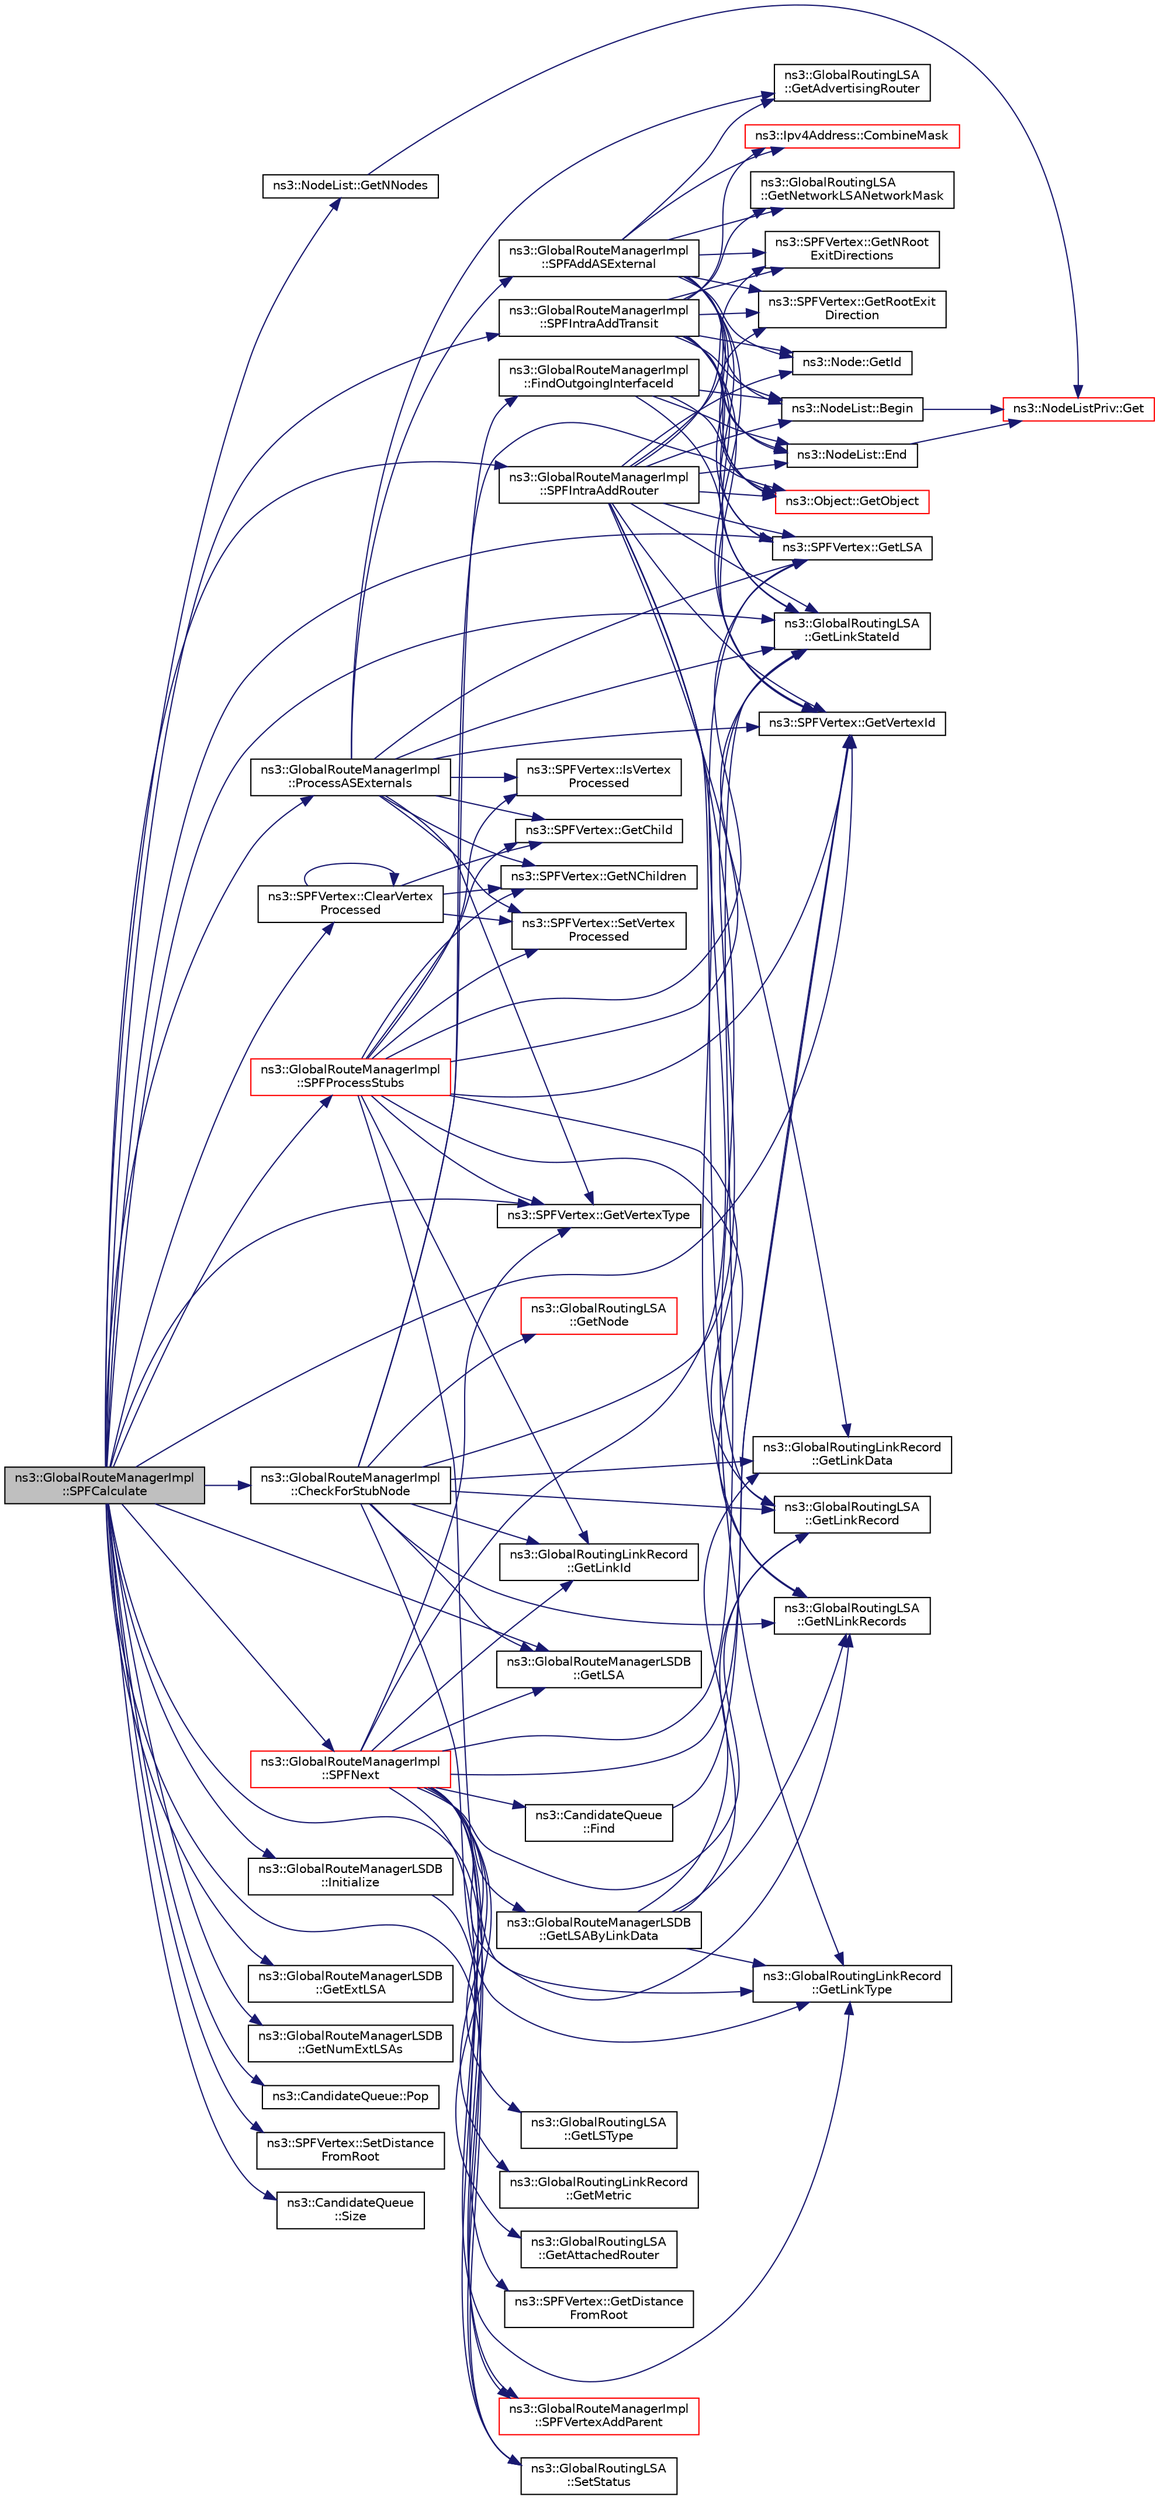 digraph "ns3::GlobalRouteManagerImpl::SPFCalculate"
{
 // LATEX_PDF_SIZE
  edge [fontname="Helvetica",fontsize="10",labelfontname="Helvetica",labelfontsize="10"];
  node [fontname="Helvetica",fontsize="10",shape=record];
  rankdir="LR";
  Node1 [label="ns3::GlobalRouteManagerImpl\l::SPFCalculate",height=0.2,width=0.4,color="black", fillcolor="grey75", style="filled", fontcolor="black",tooltip="Calculate the shortest path first (SPF) tree."];
  Node1 -> Node2 [color="midnightblue",fontsize="10",style="solid",fontname="Helvetica"];
  Node2 [label="ns3::GlobalRouteManagerImpl\l::CheckForStubNode",height=0.2,width=0.4,color="black", fillcolor="white", style="filled",URL="$classns3_1_1_global_route_manager_impl.html#a84085f1fc0b4d7c9d18bf0145df3e01c",tooltip="Test if a node is a stub, from an OSPF sense."];
  Node2 -> Node3 [color="midnightblue",fontsize="10",style="solid",fontname="Helvetica"];
  Node3 [label="ns3::GlobalRouteManagerImpl\l::FindOutgoingInterfaceId",height=0.2,width=0.4,color="black", fillcolor="white", style="filled",URL="$classns3_1_1_global_route_manager_impl.html#a55b3c7bf042d95de52cf56cc6699dc9a",tooltip="Return the interface number corresponding to a given IP address and mask."];
  Node3 -> Node4 [color="midnightblue",fontsize="10",style="solid",fontname="Helvetica"];
  Node4 [label="ns3::NodeList::Begin",height=0.2,width=0.4,color="black", fillcolor="white", style="filled",URL="$classns3_1_1_node_list.html#a93d2211831f5cb71d1dbb721e2721d7f",tooltip=" "];
  Node4 -> Node5 [color="midnightblue",fontsize="10",style="solid",fontname="Helvetica"];
  Node5 [label="ns3::NodeListPriv::Get",height=0.2,width=0.4,color="red", fillcolor="white", style="filled",URL="$classns3_1_1_node_list_priv.html#a746ce1482b3c1cf31d5a50cd55cffa92",tooltip="Get the node list object."];
  Node3 -> Node68 [color="midnightblue",fontsize="10",style="solid",fontname="Helvetica"];
  Node68 [label="ns3::NodeList::End",height=0.2,width=0.4,color="black", fillcolor="white", style="filled",URL="$classns3_1_1_node_list.html#a027a558c16e6078e25c7ffc67becb559",tooltip=" "];
  Node68 -> Node5 [color="midnightblue",fontsize="10",style="solid",fontname="Helvetica"];
  Node3 -> Node69 [color="midnightblue",fontsize="10",style="solid",fontname="Helvetica"];
  Node69 [label="ns3::Object::GetObject",height=0.2,width=0.4,color="red", fillcolor="white", style="filled",URL="$classns3_1_1_object.html#ad21f5401ff705cd29c37f931ea3afc18",tooltip="Get a pointer to the requested aggregated Object."];
  Node3 -> Node76 [color="midnightblue",fontsize="10",style="solid",fontname="Helvetica"];
  Node76 [label="ns3::SPFVertex::GetVertexId",height=0.2,width=0.4,color="black", fillcolor="white", style="filled",URL="$classns3_1_1_s_p_f_vertex.html#aee273fe68ca8969878e0d23b24f7bfd3",tooltip="Get the Vertex ID field of a SPFVertex object."];
  Node2 -> Node77 [color="midnightblue",fontsize="10",style="solid",fontname="Helvetica"];
  Node77 [label="ns3::GlobalRoutingLinkRecord\l::GetLinkData",height=0.2,width=0.4,color="black", fillcolor="white", style="filled",URL="$classns3_1_1_global_routing_link_record.html#ae329213648a513bef41aca9efe8c951a",tooltip="Get the Link Data field of the Global Routing Link Record."];
  Node2 -> Node78 [color="midnightblue",fontsize="10",style="solid",fontname="Helvetica"];
  Node78 [label="ns3::GlobalRoutingLinkRecord\l::GetLinkId",height=0.2,width=0.4,color="black", fillcolor="white", style="filled",URL="$classns3_1_1_global_routing_link_record.html#ab56e5ee06ec3c740bf94795d50823c85",tooltip="Get the Link ID field of the Global Routing Link Record."];
  Node2 -> Node79 [color="midnightblue",fontsize="10",style="solid",fontname="Helvetica"];
  Node79 [label="ns3::GlobalRoutingLSA\l::GetLinkRecord",height=0.2,width=0.4,color="black", fillcolor="white", style="filled",URL="$classns3_1_1_global_routing_l_s_a.html#acb1684442a660e70d3cc3e8bd838af50",tooltip="Return a pointer to the specified Global Routing Link Record."];
  Node2 -> Node80 [color="midnightblue",fontsize="10",style="solid",fontname="Helvetica"];
  Node80 [label="ns3::GlobalRoutingLSA\l::GetLinkStateId",height=0.2,width=0.4,color="black", fillcolor="white", style="filled",URL="$classns3_1_1_global_routing_l_s_a.html#ae393e76bb179f591a47e10e51121a9ab",tooltip="Get the Link State ID as defined by the OSPF spec."];
  Node2 -> Node81 [color="midnightblue",fontsize="10",style="solid",fontname="Helvetica"];
  Node81 [label="ns3::GlobalRoutingLinkRecord\l::GetLinkType",height=0.2,width=0.4,color="black", fillcolor="white", style="filled",URL="$classns3_1_1_global_routing_link_record.html#a7160442a4e6dcbbe4508b2a14ac502d4",tooltip="Get the Link Type field of the Global Routing Link Record."];
  Node2 -> Node82 [color="midnightblue",fontsize="10",style="solid",fontname="Helvetica"];
  Node82 [label="ns3::GlobalRouteManagerLSDB\l::GetLSA",height=0.2,width=0.4,color="black", fillcolor="white", style="filled",URL="$classns3_1_1_global_route_manager_l_s_d_b.html#a64eda702541d4bd6afa2b5518ec86e1d",tooltip="Look up the Link State Advertisement associated with the given link state ID (address)."];
  Node2 -> Node83 [color="midnightblue",fontsize="10",style="solid",fontname="Helvetica"];
  Node83 [label="ns3::GlobalRoutingLSA\l::GetNLinkRecords",height=0.2,width=0.4,color="black", fillcolor="white", style="filled",URL="$classns3_1_1_global_routing_l_s_a.html#a1b9d99bfd22d948880df3b812c0b5583",tooltip="Return the number of Global Routing Link Records in the LSA."];
  Node2 -> Node84 [color="midnightblue",fontsize="10",style="solid",fontname="Helvetica"];
  Node84 [label="ns3::GlobalRoutingLSA\l::GetNode",height=0.2,width=0.4,color="red", fillcolor="white", style="filled",URL="$classns3_1_1_global_routing_l_s_a.html#a51be8c6fe2dfbd5fff6bb5323bbeb732",tooltip="Get the Node pointer of the node that originated this LSA."];
  Node2 -> Node69 [color="midnightblue",fontsize="10",style="solid",fontname="Helvetica"];
  Node1 -> Node86 [color="midnightblue",fontsize="10",style="solid",fontname="Helvetica"];
  Node86 [label="ns3::SPFVertex::ClearVertex\lProcessed",height=0.2,width=0.4,color="black", fillcolor="white", style="filled",URL="$classns3_1_1_s_p_f_vertex.html#add13fdc23d9df184271153f8efdca0b2",tooltip="Clear the value of the VertexProcessed flag."];
  Node86 -> Node86 [color="midnightblue",fontsize="10",style="solid",fontname="Helvetica"];
  Node86 -> Node87 [color="midnightblue",fontsize="10",style="solid",fontname="Helvetica"];
  Node87 [label="ns3::SPFVertex::GetChild",height=0.2,width=0.4,color="black", fillcolor="white", style="filled",URL="$classns3_1_1_s_p_f_vertex.html#a31fc3e9c450c12ca3e4d2f81d3811e10",tooltip="Get a borrowed SPFVertex pointer to the specified child of \"this\" SPFVertex."];
  Node86 -> Node88 [color="midnightblue",fontsize="10",style="solid",fontname="Helvetica"];
  Node88 [label="ns3::SPFVertex::GetNChildren",height=0.2,width=0.4,color="black", fillcolor="white", style="filled",URL="$classns3_1_1_s_p_f_vertex.html#a9014183b06c1efc2a1ab9e3c184e447b",tooltip="Get the number of children of \"this\" SPFVertex."];
  Node86 -> Node89 [color="midnightblue",fontsize="10",style="solid",fontname="Helvetica"];
  Node89 [label="ns3::SPFVertex::SetVertex\lProcessed",height=0.2,width=0.4,color="black", fillcolor="white", style="filled",URL="$classns3_1_1_s_p_f_vertex.html#a87162c9bbf4580752a5b6a1b284c1c3d",tooltip="Set the value of the VertexProcessed flag."];
  Node1 -> Node90 [color="midnightblue",fontsize="10",style="solid",fontname="Helvetica"];
  Node90 [label="ns3::GlobalRouteManagerLSDB\l::GetExtLSA",height=0.2,width=0.4,color="black", fillcolor="white", style="filled",URL="$classns3_1_1_global_route_manager_l_s_d_b.html#ade3dab059fee3f21d34039d9b8134749",tooltip="Look up the External Link State Advertisement associated with the given index."];
  Node1 -> Node80 [color="midnightblue",fontsize="10",style="solid",fontname="Helvetica"];
  Node1 -> Node82 [color="midnightblue",fontsize="10",style="solid",fontname="Helvetica"];
  Node1 -> Node91 [color="midnightblue",fontsize="10",style="solid",fontname="Helvetica"];
  Node91 [label="ns3::SPFVertex::GetLSA",height=0.2,width=0.4,color="black", fillcolor="white", style="filled",URL="$classns3_1_1_s_p_f_vertex.html#a4385952b5f26b0451ebc4420076c3d6e",tooltip="Get the Global Router Link State Advertisement returned by the Global Router represented by this SPFV..."];
  Node1 -> Node92 [color="midnightblue",fontsize="10",style="solid",fontname="Helvetica"];
  Node92 [label="ns3::NodeList::GetNNodes",height=0.2,width=0.4,color="black", fillcolor="white", style="filled",URL="$classns3_1_1_node_list.html#a1d110b1670005895dd5812baab13682a",tooltip=" "];
  Node92 -> Node5 [color="midnightblue",fontsize="10",style="solid",fontname="Helvetica"];
  Node1 -> Node93 [color="midnightblue",fontsize="10",style="solid",fontname="Helvetica"];
  Node93 [label="ns3::GlobalRouteManagerLSDB\l::GetNumExtLSAs",height=0.2,width=0.4,color="black", fillcolor="white", style="filled",URL="$classns3_1_1_global_route_manager_l_s_d_b.html#a56dbaeaea2c5661e77a14dcaa2e8e3e6",tooltip="Get the number of External Link State Advertisements."];
  Node1 -> Node76 [color="midnightblue",fontsize="10",style="solid",fontname="Helvetica"];
  Node1 -> Node94 [color="midnightblue",fontsize="10",style="solid",fontname="Helvetica"];
  Node94 [label="ns3::SPFVertex::GetVertexType",height=0.2,width=0.4,color="black", fillcolor="white", style="filled",URL="$classns3_1_1_s_p_f_vertex.html#a68bd38b15f1f69bf901c8548cc4631e3",tooltip="Get the Vertex Type field of a SPFVertex object."];
  Node1 -> Node95 [color="midnightblue",fontsize="10",style="solid",fontname="Helvetica"];
  Node95 [label="ns3::GlobalRouteManagerLSDB\l::Initialize",height=0.2,width=0.4,color="black", fillcolor="white", style="filled",URL="$classns3_1_1_global_route_manager_l_s_d_b.html#a25ea9823747e40df5d43eb64100a5f85",tooltip="Set all LSA flags to an initialized state, for SPF computation."];
  Node95 -> Node96 [color="midnightblue",fontsize="10",style="solid",fontname="Helvetica"];
  Node96 [label="ns3::GlobalRoutingLSA\l::SetStatus",height=0.2,width=0.4,color="black", fillcolor="white", style="filled",URL="$classns3_1_1_global_routing_l_s_a.html#a0a3a59c56967eac866a2a3a2a5ded93f",tooltip="Set the SPF status of the advertisement."];
  Node1 -> Node97 [color="midnightblue",fontsize="10",style="solid",fontname="Helvetica"];
  Node97 [label="ns3::CandidateQueue::Pop",height=0.2,width=0.4,color="black", fillcolor="white", style="filled",URL="$classns3_1_1_candidate_queue.html#a7a9b3855349e02e76cd6f67a556a2ac9",tooltip="Pop the Shortest Path First Vertex pointer at the top of the queue."];
  Node1 -> Node98 [color="midnightblue",fontsize="10",style="solid",fontname="Helvetica"];
  Node98 [label="ns3::GlobalRouteManagerImpl\l::ProcessASExternals",height=0.2,width=0.4,color="black", fillcolor="white", style="filled",URL="$classns3_1_1_global_route_manager_impl.html#a1b3aa701b33156b04d351f33e3ebdcb4",tooltip="Process Autonomous Systems (AS) External LSA."];
  Node98 -> Node99 [color="midnightblue",fontsize="10",style="solid",fontname="Helvetica"];
  Node99 [label="ns3::GlobalRoutingLSA\l::GetAdvertisingRouter",height=0.2,width=0.4,color="black", fillcolor="white", style="filled",URL="$classns3_1_1_global_routing_l_s_a.html#a4fc1d46a561174df40d31c6f7d97f1d0",tooltip="Get the Advertising Router as defined by the OSPF spec."];
  Node98 -> Node87 [color="midnightblue",fontsize="10",style="solid",fontname="Helvetica"];
  Node98 -> Node80 [color="midnightblue",fontsize="10",style="solid",fontname="Helvetica"];
  Node98 -> Node91 [color="midnightblue",fontsize="10",style="solid",fontname="Helvetica"];
  Node98 -> Node88 [color="midnightblue",fontsize="10",style="solid",fontname="Helvetica"];
  Node98 -> Node76 [color="midnightblue",fontsize="10",style="solid",fontname="Helvetica"];
  Node98 -> Node94 [color="midnightblue",fontsize="10",style="solid",fontname="Helvetica"];
  Node98 -> Node100 [color="midnightblue",fontsize="10",style="solid",fontname="Helvetica"];
  Node100 [label="ns3::SPFVertex::IsVertex\lProcessed",height=0.2,width=0.4,color="black", fillcolor="white", style="filled",URL="$classns3_1_1_s_p_f_vertex.html#ac2fd5ffb20d9b5182bab14f1a8688063",tooltip="Check the value of the VertexProcessed flag."];
  Node98 -> Node89 [color="midnightblue",fontsize="10",style="solid",fontname="Helvetica"];
  Node98 -> Node101 [color="midnightblue",fontsize="10",style="solid",fontname="Helvetica"];
  Node101 [label="ns3::GlobalRouteManagerImpl\l::SPFAddASExternal",height=0.2,width=0.4,color="black", fillcolor="white", style="filled",URL="$classns3_1_1_global_route_manager_impl.html#a0ccd93a5b90948571d2b762d4219c65d",tooltip="Add an external route to the routing tables."];
  Node101 -> Node4 [color="midnightblue",fontsize="10",style="solid",fontname="Helvetica"];
  Node101 -> Node102 [color="midnightblue",fontsize="10",style="solid",fontname="Helvetica"];
  Node102 [label="ns3::Ipv4Address::CombineMask",height=0.2,width=0.4,color="red", fillcolor="white", style="filled",URL="$classns3_1_1_ipv4_address.html#adfdc8899f368a102d7286f7110866d57",tooltip="Combine this address with a network mask."];
  Node101 -> Node68 [color="midnightblue",fontsize="10",style="solid",fontname="Helvetica"];
  Node101 -> Node99 [color="midnightblue",fontsize="10",style="solid",fontname="Helvetica"];
  Node101 -> Node106 [color="midnightblue",fontsize="10",style="solid",fontname="Helvetica"];
  Node106 [label="ns3::Node::GetId",height=0.2,width=0.4,color="black", fillcolor="white", style="filled",URL="$classns3_1_1_node.html#a2ed8663077afcb8db519296b0ada6355",tooltip=" "];
  Node101 -> Node80 [color="midnightblue",fontsize="10",style="solid",fontname="Helvetica"];
  Node101 -> Node91 [color="midnightblue",fontsize="10",style="solid",fontname="Helvetica"];
  Node101 -> Node107 [color="midnightblue",fontsize="10",style="solid",fontname="Helvetica"];
  Node107 [label="ns3::GlobalRoutingLSA\l::GetNetworkLSANetworkMask",height=0.2,width=0.4,color="black", fillcolor="white", style="filled",URL="$classns3_1_1_global_routing_l_s_a.html#ab86e01b05862166f3225be53cfe2474d",tooltip="For a Network LSA, get the Network Mask field that precedes the list of attached routers."];
  Node101 -> Node108 [color="midnightblue",fontsize="10",style="solid",fontname="Helvetica"];
  Node108 [label="ns3::SPFVertex::GetNRoot\lExitDirections",height=0.2,width=0.4,color="black", fillcolor="white", style="filled",URL="$classns3_1_1_s_p_f_vertex.html#aa44948154e93a3a270d507d15c97dcd2",tooltip="Get the number of exit directions from root for reaching 'this' vertex."];
  Node101 -> Node69 [color="midnightblue",fontsize="10",style="solid",fontname="Helvetica"];
  Node101 -> Node109 [color="midnightblue",fontsize="10",style="solid",fontname="Helvetica"];
  Node109 [label="ns3::SPFVertex::GetRootExit\lDirection",height=0.2,width=0.4,color="black", fillcolor="white", style="filled",URL="$classns3_1_1_s_p_f_vertex.html#a089da2ba061b7d6280956fe5ba9a69a9",tooltip="Obtain a pair indicating the exit direction from the root."];
  Node101 -> Node76 [color="midnightblue",fontsize="10",style="solid",fontname="Helvetica"];
  Node1 -> Node110 [color="midnightblue",fontsize="10",style="solid",fontname="Helvetica"];
  Node110 [label="ns3::SPFVertex::SetDistance\lFromRoot",height=0.2,width=0.4,color="black", fillcolor="white", style="filled",URL="$classns3_1_1_s_p_f_vertex.html#a30885442cd0d8f7ae0e4690373b2c50a",tooltip="Set the distance from the root vertex to \"this\" SPFVertex object."];
  Node1 -> Node96 [color="midnightblue",fontsize="10",style="solid",fontname="Helvetica"];
  Node1 -> Node111 [color="midnightblue",fontsize="10",style="solid",fontname="Helvetica"];
  Node111 [label="ns3::CandidateQueue\l::Size",height=0.2,width=0.4,color="black", fillcolor="white", style="filled",URL="$classns3_1_1_candidate_queue.html#aba7d3712b67124c7fb29ff29c7da5cf4",tooltip="Return the number of Shortest Path First Vertex pointers presently stored in the Candidate Queue."];
  Node1 -> Node112 [color="midnightblue",fontsize="10",style="solid",fontname="Helvetica"];
  Node112 [label="ns3::GlobalRouteManagerImpl\l::SPFIntraAddRouter",height=0.2,width=0.4,color="black", fillcolor="white", style="filled",URL="$classns3_1_1_global_route_manager_impl.html#adc0725b441a01d02bc4db842771a36d5",tooltip="Add a host route to the routing tables."];
  Node112 -> Node4 [color="midnightblue",fontsize="10",style="solid",fontname="Helvetica"];
  Node112 -> Node68 [color="midnightblue",fontsize="10",style="solid",fontname="Helvetica"];
  Node112 -> Node106 [color="midnightblue",fontsize="10",style="solid",fontname="Helvetica"];
  Node112 -> Node77 [color="midnightblue",fontsize="10",style="solid",fontname="Helvetica"];
  Node112 -> Node79 [color="midnightblue",fontsize="10",style="solid",fontname="Helvetica"];
  Node112 -> Node80 [color="midnightblue",fontsize="10",style="solid",fontname="Helvetica"];
  Node112 -> Node81 [color="midnightblue",fontsize="10",style="solid",fontname="Helvetica"];
  Node112 -> Node91 [color="midnightblue",fontsize="10",style="solid",fontname="Helvetica"];
  Node112 -> Node83 [color="midnightblue",fontsize="10",style="solid",fontname="Helvetica"];
  Node112 -> Node108 [color="midnightblue",fontsize="10",style="solid",fontname="Helvetica"];
  Node112 -> Node69 [color="midnightblue",fontsize="10",style="solid",fontname="Helvetica"];
  Node112 -> Node109 [color="midnightblue",fontsize="10",style="solid",fontname="Helvetica"];
  Node112 -> Node76 [color="midnightblue",fontsize="10",style="solid",fontname="Helvetica"];
  Node1 -> Node113 [color="midnightblue",fontsize="10",style="solid",fontname="Helvetica"];
  Node113 [label="ns3::GlobalRouteManagerImpl\l::SPFIntraAddTransit",height=0.2,width=0.4,color="black", fillcolor="white", style="filled",URL="$classns3_1_1_global_route_manager_impl.html#aaafd698f94e453e3fe41f08bd62867be",tooltip="Add a transit to the routing tables."];
  Node113 -> Node4 [color="midnightblue",fontsize="10",style="solid",fontname="Helvetica"];
  Node113 -> Node102 [color="midnightblue",fontsize="10",style="solid",fontname="Helvetica"];
  Node113 -> Node68 [color="midnightblue",fontsize="10",style="solid",fontname="Helvetica"];
  Node113 -> Node106 [color="midnightblue",fontsize="10",style="solid",fontname="Helvetica"];
  Node113 -> Node80 [color="midnightblue",fontsize="10",style="solid",fontname="Helvetica"];
  Node113 -> Node91 [color="midnightblue",fontsize="10",style="solid",fontname="Helvetica"];
  Node113 -> Node107 [color="midnightblue",fontsize="10",style="solid",fontname="Helvetica"];
  Node113 -> Node108 [color="midnightblue",fontsize="10",style="solid",fontname="Helvetica"];
  Node113 -> Node69 [color="midnightblue",fontsize="10",style="solid",fontname="Helvetica"];
  Node113 -> Node109 [color="midnightblue",fontsize="10",style="solid",fontname="Helvetica"];
  Node113 -> Node76 [color="midnightblue",fontsize="10",style="solid",fontname="Helvetica"];
  Node1 -> Node114 [color="midnightblue",fontsize="10",style="solid",fontname="Helvetica"];
  Node114 [label="ns3::GlobalRouteManagerImpl\l::SPFNext",height=0.2,width=0.4,color="red", fillcolor="white", style="filled",URL="$classns3_1_1_global_route_manager_impl.html#aaa3d86729d6cfb61708d1c7083423da6",tooltip="Examine the links in v's LSA and update the list of candidates with any vertices not already on the l..."];
  Node114 -> Node115 [color="midnightblue",fontsize="10",style="solid",fontname="Helvetica"];
  Node115 [label="ns3::CandidateQueue\l::Find",height=0.2,width=0.4,color="black", fillcolor="white", style="filled",URL="$classns3_1_1_candidate_queue.html#ae38da80d9768287e0c350c09a26efb14",tooltip="Searches the Candidate Queue for a Shortest Path First Vertex pointer that points to a vertex having ..."];
  Node115 -> Node76 [color="midnightblue",fontsize="10",style="solid",fontname="Helvetica"];
  Node114 -> Node116 [color="midnightblue",fontsize="10",style="solid",fontname="Helvetica"];
  Node116 [label="ns3::GlobalRoutingLSA\l::GetAttachedRouter",height=0.2,width=0.4,color="black", fillcolor="white", style="filled",URL="$classns3_1_1_global_routing_l_s_a.html#a6b0c41fc33c50d2f4afdcdb3d43b002b",tooltip="Return an Ipv4Address corresponding to the specified attached router."];
  Node114 -> Node117 [color="midnightblue",fontsize="10",style="solid",fontname="Helvetica"];
  Node117 [label="ns3::SPFVertex::GetDistance\lFromRoot",height=0.2,width=0.4,color="black", fillcolor="white", style="filled",URL="$classns3_1_1_s_p_f_vertex.html#abec08bd486fa602e2e86888ff37324b4",tooltip="Get the distance from the root vertex to \"this\" SPFVertex object."];
  Node114 -> Node78 [color="midnightblue",fontsize="10",style="solid",fontname="Helvetica"];
  Node114 -> Node79 [color="midnightblue",fontsize="10",style="solid",fontname="Helvetica"];
  Node114 -> Node80 [color="midnightblue",fontsize="10",style="solid",fontname="Helvetica"];
  Node114 -> Node81 [color="midnightblue",fontsize="10",style="solid",fontname="Helvetica"];
  Node114 -> Node82 [color="midnightblue",fontsize="10",style="solid",fontname="Helvetica"];
  Node114 -> Node91 [color="midnightblue",fontsize="10",style="solid",fontname="Helvetica"];
  Node114 -> Node118 [color="midnightblue",fontsize="10",style="solid",fontname="Helvetica"];
  Node118 [label="ns3::GlobalRouteManagerLSDB\l::GetLSAByLinkData",height=0.2,width=0.4,color="black", fillcolor="white", style="filled",URL="$classns3_1_1_global_route_manager_l_s_d_b.html#aec1596aa3bca59291fa377690f880884",tooltip="Look up the Link State Advertisement associated with the given link state ID (address)."];
  Node118 -> Node77 [color="midnightblue",fontsize="10",style="solid",fontname="Helvetica"];
  Node118 -> Node79 [color="midnightblue",fontsize="10",style="solid",fontname="Helvetica"];
  Node118 -> Node81 [color="midnightblue",fontsize="10",style="solid",fontname="Helvetica"];
  Node118 -> Node83 [color="midnightblue",fontsize="10",style="solid",fontname="Helvetica"];
  Node114 -> Node119 [color="midnightblue",fontsize="10",style="solid",fontname="Helvetica"];
  Node119 [label="ns3::GlobalRoutingLSA\l::GetLSType",height=0.2,width=0.4,color="black", fillcolor="white", style="filled",URL="$classns3_1_1_global_routing_l_s_a.html#a4826a007aad0538e86df4c0e1337d93d",tooltip="Return the LSType field of the LSA."];
  Node114 -> Node120 [color="midnightblue",fontsize="10",style="solid",fontname="Helvetica"];
  Node120 [label="ns3::GlobalRoutingLinkRecord\l::GetMetric",height=0.2,width=0.4,color="black", fillcolor="white", style="filled",URL="$classns3_1_1_global_routing_link_record.html#a03caf9027a31e85f13e4db1dda515b26",tooltip="Get the Metric Data field of the Global Routing Link Record."];
  Node114 -> Node83 [color="midnightblue",fontsize="10",style="solid",fontname="Helvetica"];
  Node114 -> Node76 [color="midnightblue",fontsize="10",style="solid",fontname="Helvetica"];
  Node114 -> Node94 [color="midnightblue",fontsize="10",style="solid",fontname="Helvetica"];
  Node114 -> Node96 [color="midnightblue",fontsize="10",style="solid",fontname="Helvetica"];
  Node114 -> Node135 [color="midnightblue",fontsize="10",style="solid",fontname="Helvetica"];
  Node135 [label="ns3::GlobalRouteManagerImpl\l::SPFVertexAddParent",height=0.2,width=0.4,color="red", fillcolor="white", style="filled",URL="$classns3_1_1_global_route_manager_impl.html#ae7824a06e22187d1dc6823c46c95a3fc",tooltip="Adds a vertex to the list of children in each of its parents."];
  Node1 -> Node137 [color="midnightblue",fontsize="10",style="solid",fontname="Helvetica"];
  Node137 [label="ns3::GlobalRouteManagerImpl\l::SPFProcessStubs",height=0.2,width=0.4,color="red", fillcolor="white", style="filled",URL="$classns3_1_1_global_route_manager_impl.html#a3d43e1ea8faefbbb7139b2ede6315cbb",tooltip="Process Stub nodes."];
  Node137 -> Node87 [color="midnightblue",fontsize="10",style="solid",fontname="Helvetica"];
  Node137 -> Node78 [color="midnightblue",fontsize="10",style="solid",fontname="Helvetica"];
  Node137 -> Node79 [color="midnightblue",fontsize="10",style="solid",fontname="Helvetica"];
  Node137 -> Node80 [color="midnightblue",fontsize="10",style="solid",fontname="Helvetica"];
  Node137 -> Node81 [color="midnightblue",fontsize="10",style="solid",fontname="Helvetica"];
  Node137 -> Node91 [color="midnightblue",fontsize="10",style="solid",fontname="Helvetica"];
  Node137 -> Node88 [color="midnightblue",fontsize="10",style="solid",fontname="Helvetica"];
  Node137 -> Node83 [color="midnightblue",fontsize="10",style="solid",fontname="Helvetica"];
  Node137 -> Node76 [color="midnightblue",fontsize="10",style="solid",fontname="Helvetica"];
  Node137 -> Node94 [color="midnightblue",fontsize="10",style="solid",fontname="Helvetica"];
  Node137 -> Node100 [color="midnightblue",fontsize="10",style="solid",fontname="Helvetica"];
  Node137 -> Node89 [color="midnightblue",fontsize="10",style="solid",fontname="Helvetica"];
  Node1 -> Node135 [color="midnightblue",fontsize="10",style="solid",fontname="Helvetica"];
}
